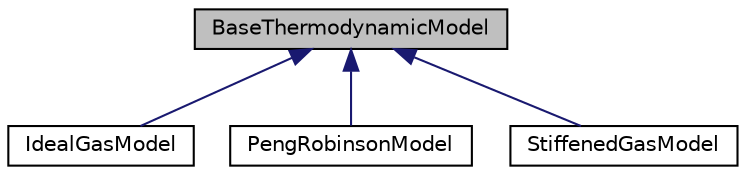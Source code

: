 digraph "BaseThermodynamicModel"
{
  edge [fontname="Helvetica",fontsize="10",labelfontname="Helvetica",labelfontsize="10"];
  node [fontname="Helvetica",fontsize="10",shape=record];
  Node0 [label="BaseThermodynamicModel",height=0.2,width=0.4,color="black", fillcolor="grey75", style="filled", fontcolor="black"];
  Node0 -> Node1 [dir="back",color="midnightblue",fontsize="10",style="solid",fontname="Helvetica"];
  Node1 [label="IdealGasModel",height=0.2,width=0.4,color="black", fillcolor="white", style="filled",URL="$classIdealGasModel.html"];
  Node0 -> Node2 [dir="back",color="midnightblue",fontsize="10",style="solid",fontname="Helvetica"];
  Node2 [label="PengRobinsonModel",height=0.2,width=0.4,color="black", fillcolor="white", style="filled",URL="$classPengRobinsonModel.html"];
  Node0 -> Node3 [dir="back",color="midnightblue",fontsize="10",style="solid",fontname="Helvetica"];
  Node3 [label="StiffenedGasModel",height=0.2,width=0.4,color="black", fillcolor="white", style="filled",URL="$classStiffenedGasModel.html"];
}
